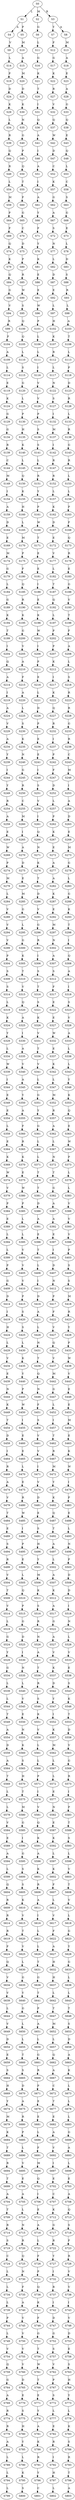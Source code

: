 strict digraph  {
	S0 -> S1 [ label = L ];
	S0 -> S2 [ label = M ];
	S0 -> S3 [ label = R ];
	S1 -> S4 [ label = A ];
	S1 -> S5 [ label = P ];
	S2 -> S6 [ label = G ];
	S3 -> S7 [ label = Y ];
	S3 -> S8 [ label = A ];
	S4 -> S9 [ label = V ];
	S5 -> S10 [ label = M ];
	S6 -> S11 [ label = L ];
	S7 -> S12 [ label = F ];
	S8 -> S13 [ label = M ];
	S9 -> S14 [ label = L ];
	S10 -> S15 [ label = A ];
	S11 -> S16 [ label = G ];
	S12 -> S17 [ label = G ];
	S13 -> S18 [ label = A ];
	S14 -> S19 [ label = P ];
	S15 -> S20 [ label = M ];
	S16 -> S21 [ label = K ];
	S17 -> S22 [ label = K ];
	S18 -> S23 [ label = E ];
	S19 -> S24 [ label = D ];
	S20 -> S25 [ label = D ];
	S21 -> S26 [ label = T ];
	S22 -> S27 [ label = R ];
	S23 -> S28 [ label = A ];
	S24 -> S29 [ label = K ];
	S25 -> S30 [ label = K ];
	S26 -> S31 [ label = I ];
	S27 -> S32 [ label = V ];
	S28 -> S33 [ label = G ];
	S29 -> S34 [ label = L ];
	S30 -> S35 [ label = N ];
	S31 -> S36 [ label = Q ];
	S32 -> S37 [ label = Q ];
	S33 -> S38 [ label = Q ];
	S34 -> S39 [ label = R ];
	S35 -> S40 [ label = G ];
	S36 -> S41 [ label = A ];
	S37 -> S42 [ label = W ];
	S38 -> S43 [ label = E ];
	S39 -> S44 [ label = Q ];
	S40 -> S45 [ label = P ];
	S41 -> S46 [ label = I ];
	S42 -> S47 [ label = D ];
	S43 -> S48 [ label = Q ];
	S44 -> S49 [ label = R ];
	S45 -> S50 [ label = Q ];
	S46 -> S51 [ label = A ];
	S47 -> S52 [ label = C ];
	S48 -> S53 [ label = L ];
	S49 -> S54 [ label = L ];
	S50 -> S55 [ label = T ];
	S51 -> S56 [ label = I ];
	S52 -> S57 [ label = K ];
	S53 -> S58 [ label = C ];
	S54 -> S59 [ label = M ];
	S55 -> S60 [ label = F ];
	S56 -> S61 [ label = A ];
	S57 -> S62 [ label = G ];
	S58 -> S63 [ label = S ];
	S59 -> S64 [ label = P ];
	S60 -> S65 [ label = G ];
	S61 -> S66 [ label = Y ];
	S62 -> S67 [ label = A ];
	S63 -> S68 [ label = G ];
	S64 -> S69 [ label = F ];
	S65 -> S70 [ label = C ];
	S66 -> S71 [ label = F ];
	S67 -> S72 [ label = S ];
	S68 -> S73 [ label = E ];
	S69 -> S74 [ label = Q ];
	S70 -> S75 [ label = D ];
	S71 -> S76 [ label = Y ];
	S72 -> S77 [ label = N ];
	S73 -> S78 [ label = L ];
	S74 -> S79 [ label = K ];
	S75 -> S80 [ label = P ];
	S76 -> S81 [ label = K ];
	S77 -> S82 [ label = L ];
	S78 -> S83 [ label = D ];
	S79 -> S84 [ label = Q ];
	S80 -> S85 [ label = R ];
	S81 -> S86 [ label = E ];
	S82 -> S87 [ label = D ];
	S83 -> S88 [ label = S ];
	S84 -> S89 [ label = G ];
	S85 -> S90 [ label = W ];
	S86 -> S91 [ label = E ];
	S87 -> S92 [ label = E ];
	S88 -> S93 [ label = R ];
	S89 -> S94 [ label = V ];
	S90 -> S95 [ label = S ];
	S91 -> S96 [ label = W ];
	S92 -> S97 [ label = L ];
	S93 -> S98 [ label = L ];
	S94 -> S99 [ label = R ];
	S95 -> S100 [ label = Q ];
	S96 -> S101 [ label = P ];
	S97 -> S102 [ label = H ];
	S98 -> S103 [ label = A ];
	S99 -> S104 [ label = F ];
	S100 -> S105 [ label = Q ];
	S101 -> S106 [ label = L ];
	S102 -> S107 [ label = K ];
	S103 -> S108 [ label = T ];
	S104 -> S109 [ label = A ];
	S105 -> S110 [ label = L ];
	S106 -> S111 [ label = L ];
	S107 -> S112 [ label = R ];
	S108 -> S113 [ label = L ];
	S109 -> S114 [ label = L ];
	S110 -> S115 [ label = S ];
	S111 -> S116 [ label = I ];
	S112 -> S117 [ label = L ];
	S113 -> S118 [ label = P ];
	S114 -> S119 [ label = E ];
	S115 -> S120 [ label = G ];
	S116 -> S121 [ label = V ];
	S117 -> S122 [ label = N ];
	S118 -> S123 [ label = D ];
	S119 -> S124 [ label = K ];
	S120 -> S125 [ label = L ];
	S121 -> S126 [ label = V ];
	S122 -> S127 [ label = S ];
	S123 -> S128 [ label = R ];
	S124 -> S129 [ label = G ];
	S125 -> S130 [ label = P ];
	S126 -> S131 [ label = P ];
	S127 -> S132 [ label = I ];
	S128 -> S133 [ label = L ];
	S129 -> S134 [ label = G ];
	S130 -> S135 [ label = H ];
	S131 -> S136 [ label = S ];
	S132 -> S137 [ label = M ];
	S133 -> S138 [ label = R ];
	S134 -> S139 [ label = R ];
	S135 -> S140 [ label = K ];
	S136 -> S141 [ label = S ];
	S137 -> S142 [ label = I ];
	S138 -> S143 [ label = G ];
	S139 -> S144 [ label = C ];
	S140 -> S145 [ label = L ];
	S141 -> S146 [ label = L ];
	S142 -> S147 [ label = R ];
	S143 -> S148 [ label = R ];
	S144 -> S149 [ label = M ];
	S145 -> S150 [ label = Q ];
	S146 -> S151 [ label = R ];
	S147 -> S152 [ label = R ];
	S148 -> S153 [ label = L ];
	S149 -> S154 [ label = I ];
	S150 -> S155 [ label = K ];
	S151 -> S156 [ label = Y ];
	S152 -> S157 [ label = L ];
	S153 -> S158 [ label = L ];
	S154 -> S159 [ label = A ];
	S155 -> S160 [ label = H ];
	S156 -> S161 [ label = P ];
	S157 -> S162 [ label = K ];
	S158 -> S163 [ label = P ];
	S159 -> S164 [ label = D ];
	S160 -> S165 [ label = L ];
	S161 -> S166 [ label = W ];
	S162 -> S167 [ label = D ];
	S163 -> S168 [ label = F ];
	S164 -> S169 [ label = E ];
	S165 -> S170 [ label = M ];
	S166 -> S171 [ label = T ];
	S167 -> S172 [ label = E ];
	S168 -> S173 [ label = Q ];
	S169 -> S174 [ label = M ];
	S170 -> S175 [ label = P ];
	S171 -> S176 [ label = E ];
	S172 -> S177 [ label = V ];
	S173 -> S178 [ label = R ];
	S174 -> S179 [ label = G ];
	S175 -> S180 [ label = F ];
	S176 -> S181 [ label = E ];
	S177 -> S182 [ label = L ];
	S178 -> S183 [ label = E ];
	S179 -> S184 [ label = L ];
	S180 -> S185 [ label = Q ];
	S181 -> S186 [ label = I ];
	S182 -> S187 [ label = T ];
	S183 -> S188 [ label = G ];
	S184 -> S189 [ label = G ];
	S185 -> S190 [ label = R ];
	S186 -> S191 [ label = E ];
	S187 -> S192 [ label = Q ];
	S188 -> S193 [ label = V ];
	S189 -> S194 [ label = K ];
	S190 -> S195 [ label = K ];
	S191 -> S196 [ label = K ];
	S192 -> S197 [ label = L ];
	S193 -> S198 [ label = T ];
	S194 -> S199 [ label = T ];
	S195 -> S200 [ label = G ];
	S196 -> S201 [ label = W ];
	S197 -> S202 [ label = P ];
	S198 -> S203 [ label = F ];
	S199 -> S204 [ label = I ];
	S200 -> S205 [ label = V ];
	S201 -> S206 [ label = I ];
	S202 -> S207 [ label = P ];
	S203 -> S208 [ label = A ];
	S204 -> S209 [ label = Q ];
	S205 -> S210 [ label = A ];
	S206 -> S211 [ label = P ];
	S207 -> S212 [ label = K ];
	S208 -> S213 [ label = L ];
	S209 -> S214 [ label = A ];
	S210 -> S215 [ label = F ];
	S211 -> S216 [ label = E ];
	S212 -> S217 [ label = I ];
	S213 -> S218 [ label = S ];
	S214 -> S219 [ label = I ];
	S215 -> S220 [ label = A ];
	S216 -> S221 [ label = L ];
	S217 -> S222 [ label = K ];
	S218 -> S223 [ label = R ];
	S219 -> S224 [ label = A ];
	S220 -> S225 [ label = L ];
	S221 -> S226 [ label = D ];
	S222 -> S227 [ label = Q ];
	S223 -> S228 [ label = R ];
	S224 -> S229 [ label = V ];
	S225 -> S230 [ label = S ];
	S226 -> S231 [ label = P ];
	S227 -> S232 [ label = R ];
	S228 -> S233 [ label = G ];
	S229 -> S234 [ label = A ];
	S230 -> S235 [ label = K ];
	S231 -> S236 [ label = E ];
	S232 -> S237 [ label = I ];
	S233 -> S238 [ label = R ];
	S234 -> S239 [ label = Y ];
	S235 -> S240 [ label = N ];
	S236 -> S241 [ label = E ];
	S237 -> S242 [ label = P ];
	S238 -> S243 [ label = C ];
	S239 -> S244 [ label = I ];
	S240 -> S245 [ label = G ];
	S241 -> S246 [ label = I ];
	S242 -> S247 [ label = F ];
	S243 -> S248 [ label = M ];
	S244 -> S249 [ label = Y ];
	S245 -> S250 [ label = R ];
	S246 -> S251 [ label = S ];
	S247 -> S252 [ label = D ];
	S248 -> S253 [ label = I ];
	S249 -> S254 [ label = R ];
	S250 -> S255 [ label = C ];
	S251 -> S256 [ label = V ];
	S252 -> S257 [ label = L ];
	S253 -> S258 [ label = A ];
	S254 -> S259 [ label = A ];
	S255 -> S260 [ label = M ];
	S256 -> S261 [ label = I ];
	S257 -> S262 [ label = P ];
	S258 -> S263 [ label = D ];
	S259 -> S264 [ label = E ];
	S260 -> S265 [ label = I ];
	S261 -> S266 [ label = Q ];
	S262 -> S267 [ label = K ];
	S263 -> S268 [ label = E ];
	S264 -> S269 [ label = W ];
	S265 -> S270 [ label = A ];
	S266 -> S271 [ label = N ];
	S267 -> S272 [ label = E ];
	S268 -> S273 [ label = M ];
	S269 -> S274 [ label = P ];
	S270 -> S275 [ label = D ];
	S271 -> S276 [ label = K ];
	S272 -> S277 [ label = A ];
	S273 -> S278 [ label = G ];
	S274 -> S279 [ label = M ];
	S275 -> S280 [ label = E ];
	S276 -> S281 [ label = T ];
	S277 -> S282 [ label = A ];
	S278 -> S283 [ label = L ];
	S279 -> S284 [ label = L ];
	S280 -> S285 [ label = M ];
	S281 -> S286 [ label = D ];
	S282 -> S287 [ label = K ];
	S283 -> S288 [ label = G ];
	S284 -> S289 [ label = V ];
	S285 -> S290 [ label = G ];
	S286 -> S291 [ label = V ];
	S287 -> S292 [ label = E ];
	S288 -> S293 [ label = K ];
	S289 -> S294 [ label = V ];
	S290 -> S295 [ label = L ];
	S291 -> S296 [ label = G ];
	S292 -> S297 [ label = M ];
	S293 -> S298 [ label = T ];
	S294 -> S299 [ label = V ];
	S295 -> S300 [ label = G ];
	S296 -> S301 [ label = R ];
	S297 -> S302 [ label = N ];
	S298 -> S303 [ label = I ];
	S299 -> S304 [ label = P ];
	S300 -> S305 [ label = K ];
	S301 -> S306 [ label = I ];
	S302 -> S307 [ label = A ];
	S303 -> S308 [ label = Q ];
	S304 -> S309 [ label = S ];
	S305 -> S310 [ label = T ];
	S306 -> S311 [ label = S ];
	S307 -> S312 [ label = S ];
	S308 -> S313 [ label = A ];
	S309 -> S314 [ label = S ];
	S310 -> S315 [ label = V ];
	S311 -> S316 [ label = T ];
	S312 -> S317 [ label = F ];
	S313 -> S318 [ label = I ];
	S314 -> S319 [ label = L ];
	S315 -> S320 [ label = Q ];
	S316 -> S321 [ label = S ];
	S317 -> S322 [ label = E ];
	S318 -> S323 [ label = S ];
	S319 -> S324 [ label = K ];
	S320 -> S325 [ label = A ];
	S321 -> S326 [ label = K ];
	S322 -> S327 [ label = E ];
	S323 -> S328 [ label = V ];
	S324 -> S329 [ label = Y ];
	S325 -> S330 [ label = I ];
	S326 -> S331 [ label = V ];
	S327 -> S332 [ label = W ];
	S328 -> S333 [ label = A ];
	S329 -> S334 [ label = L ];
	S330 -> S335 [ label = A ];
	S331 -> S336 [ label = T ];
	S332 -> S337 [ label = E ];
	S333 -> S338 [ label = L ];
	S334 -> S339 [ label = W ];
	S335 -> S340 [ label = V ];
	S336 -> S341 [ label = V ];
	S337 -> S342 [ label = K ];
	S338 -> S343 [ label = L ];
	S339 -> S344 [ label = I ];
	S340 -> S345 [ label = A ];
	S341 -> S346 [ label = L ];
	S342 -> S347 [ label = L ];
	S343 -> S348 [ label = Y ];
	S344 -> S349 [ label = E ];
	S345 -> S350 [ label = Y ];
	S346 -> S351 [ label = G ];
	S347 -> S352 [ label = M ];
	S348 -> S353 [ label = K ];
	S349 -> S354 [ label = E ];
	S350 -> S355 [ label = A ];
	S351 -> S356 [ label = Y ];
	S352 -> S357 [ label = R ];
	S353 -> S358 [ label = Q ];
	S354 -> S359 [ label = L ];
	S355 -> S360 [ label = F ];
	S356 -> S361 [ label = G ];
	S357 -> S362 [ label = A ];
	S358 -> S363 [ label = E ];
	S359 -> S364 [ label = E ];
	S360 -> S365 [ label = R ];
	S361 -> S366 [ label = L ];
	S362 -> S367 [ label = L ];
	S363 -> S368 [ label = W ];
	S364 -> S369 [ label = K ];
	S365 -> S370 [ label = K ];
	S366 -> S371 [ label = L ];
	S367 -> S372 [ label = N ];
	S368 -> S373 [ label = P ];
	S369 -> S374 [ label = W ];
	S370 -> S375 [ label = E ];
	S371 -> S376 [ label = T ];
	S372 -> S377 [ label = T ];
	S373 -> S378 [ label = L ];
	S374 -> S379 [ label = V ];
	S375 -> S380 [ label = W ];
	S376 -> S381 [ label = T ];
	S377 -> S382 [ label = G ];
	S378 -> S383 [ label = L ];
	S379 -> S384 [ label = P ];
	S380 -> S385 [ label = P ];
	S381 -> S386 [ label = D ];
	S382 -> S387 [ label = A ];
	S383 -> S388 [ label = V ];
	S384 -> S389 [ label = E ];
	S385 -> S390 [ label = L ];
	S386 -> S391 [ label = A ];
	S387 -> S392 [ label = A ];
	S388 -> S393 [ label = V ];
	S389 -> S394 [ label = L ];
	S390 -> S395 [ label = L ];
	S391 -> S396 [ label = E ];
	S392 -> S397 [ label = E ];
	S393 -> S398 [ label = V ];
	S394 -> S399 [ label = L ];
	S395 -> S400 [ label = V ];
	S396 -> S401 [ label = T ];
	S397 -> S402 [ label = I ];
	S398 -> S403 [ label = P ];
	S399 -> S404 [ label = P ];
	S400 -> S405 [ label = V ];
	S401 -> S406 [ label = L ];
	S402 -> S407 [ label = D ];
	S403 -> S408 [ label = S ];
	S404 -> S409 [ label = G ];
	S405 -> S410 [ label = V ];
	S406 -> S411 [ label = I ];
	S407 -> S412 [ label = N ];
	S408 -> S413 [ label = S ];
	S409 -> S414 [ label = D ];
	S410 -> S415 [ label = P ];
	S411 -> S416 [ label = D ];
	S412 -> S417 [ label = P ];
	S413 -> S418 [ label = M ];
	S414 -> S419 [ label = I ];
	S415 -> S420 [ label = S ];
	S416 -> S421 [ label = A ];
	S417 -> S422 [ label = F ];
	S418 -> S423 [ label = R ];
	S419 -> S424 [ label = H ];
	S420 -> S425 [ label = S ];
	S421 -> S426 [ label = L ];
	S422 -> S427 [ label = V ];
	S423 -> S428 [ label = Y ];
	S424 -> S429 [ label = L ];
	S425 -> S430 [ label = L ];
	S426 -> S431 [ label = N ];
	S427 -> S432 [ label = Q ];
	S428 -> S433 [ label = P ];
	S429 -> S434 [ label = V ];
	S430 -> S435 [ label = K ];
	S431 -> S436 [ label = T ];
	S432 -> S437 [ label = V ];
	S433 -> S438 [ label = W ];
	S434 -> S439 [ label = E ];
	S435 -> S440 [ label = Y ];
	S436 -> S441 [ label = Q ];
	S437 -> S442 [ label = M ];
	S438 -> S443 [ label = V ];
	S439 -> S444 [ label = N ];
	S440 -> S445 [ label = P ];
	S441 -> S446 [ label = N ];
	S442 -> S447 [ label = G ];
	S443 -> S448 [ label = E ];
	S444 -> S449 [ label = K ];
	S445 -> S450 [ label = W ];
	S446 -> S451 [ label = F ];
	S447 -> S452 [ label = L ];
	S448 -> S453 [ label = E ];
	S449 -> S454 [ label = T ];
	S450 -> S455 [ label = I ];
	S451 -> S456 [ label = S ];
	S452 -> S457 [ label = I ];
	S453 -> S458 [ label = M ];
	S454 -> S459 [ label = D ];
	S455 -> S460 [ label = E ];
	S456 -> S461 [ label = V ];
	S457 -> S462 [ label = T ];
	S458 -> S463 [ label = E ];
	S459 -> S464 [ label = I ];
	S460 -> S465 [ label = E ];
	S461 -> S466 [ label = V ];
	S462 -> S467 [ label = R ];
	S463 -> S468 [ label = K ];
	S464 -> S469 [ label = R ];
	S465 -> S470 [ label = L ];
	S466 -> S471 [ label = I ];
	S467 -> S472 [ label = M ];
	S468 -> S473 [ label = W ];
	S469 -> S474 [ label = A ];
	S470 -> S475 [ label = E ];
	S471 -> S476 [ label = V ];
	S472 -> S477 [ label = Y ];
	S473 -> S478 [ label = I ];
	S474 -> S479 [ label = V ];
	S475 -> S480 [ label = R ];
	S476 -> S481 [ label = D ];
	S477 -> S482 [ label = K ];
	S478 -> S483 [ label = P ];
	S479 -> S484 [ label = T ];
	S480 -> S485 [ label = W ];
	S481 -> S486 [ label = E ];
	S482 -> S487 [ label = Q ];
	S483 -> S488 [ label = E ];
	S484 -> S489 [ label = E ];
	S485 -> S490 [ label = I ];
	S486 -> S491 [ label = S ];
	S487 -> S492 [ label = T ];
	S488 -> S493 [ label = L ];
	S489 -> S494 [ label = S ];
	S490 -> S495 [ label = P ];
	S491 -> S496 [ label = H ];
	S492 -> S497 [ label = A ];
	S493 -> S498 [ label = N ];
	S494 -> S499 [ label = R ];
	S495 -> S500 [ label = E ];
	S496 -> S501 [ label = Y ];
	S497 -> S502 [ label = L ];
	S498 -> S503 [ label = P ];
	S499 -> S504 [ label = V ];
	S500 -> S505 [ label = L ];
	S501 -> S506 [ label = M ];
	S502 -> S507 [ label = A ];
	S503 -> S508 [ label = D ];
	S504 -> S509 [ label = T ];
	S505 -> S510 [ label = Q ];
	S506 -> S511 [ label = K ];
	S507 -> S512 [ label = K ];
	S508 -> S513 [ label = D ];
	S509 -> S514 [ label = V ];
	S510 -> S515 [ label = P ];
	S511 -> S516 [ label = S ];
	S512 -> S517 [ label = A ];
	S513 -> S518 [ label = I ];
	S514 -> S519 [ label = L ];
	S515 -> S520 [ label = G ];
	S516 -> S521 [ label = R ];
	S517 -> S522 [ label = G ];
	S518 -> S523 [ label = N ];
	S519 -> S524 [ label = G ];
	S520 -> S525 [ label = D ];
	S521 -> S526 [ label = N ];
	S522 -> S527 [ label = A ];
	S523 -> S528 [ label = L ];
	S524 -> S529 [ label = Y ];
	S525 -> S530 [ label = I ];
	S526 -> S531 [ label = A ];
	S527 -> S532 [ label = V ];
	S528 -> S533 [ label = V ];
	S529 -> S534 [ label = G ];
	S530 -> S535 [ label = N ];
	S531 -> S536 [ label = T ];
	S532 -> S537 [ label = K ];
	S533 -> S538 [ label = E ];
	S534 -> S539 [ label = L ];
	S535 -> S540 [ label = L ];
	S536 -> S541 [ label = R ];
	S537 -> S542 [ label = D ];
	S538 -> S543 [ label = S ];
	S539 -> S544 [ label = L ];
	S540 -> S545 [ label = V ];
	S541 -> S546 [ label = S ];
	S542 -> S547 [ label = Y ];
	S543 -> S548 [ label = K ];
	S544 -> S549 [ label = T ];
	S545 -> S550 [ label = E ];
	S546 -> S551 [ label = K ];
	S547 -> S552 [ label = I ];
	S548 -> S553 [ label = T ];
	S549 -> S554 [ label = A ];
	S550 -> S555 [ label = N ];
	S551 -> S556 [ label = V ];
	S552 -> S557 [ label = K ];
	S553 -> S558 [ label = D ];
	S554 -> S559 [ label = D ];
	S555 -> S560 [ label = K ];
	S556 -> S561 [ label = L ];
	S557 -> S562 [ label = M ];
	S558 -> S563 [ label = V ];
	S559 -> S564 [ label = A ];
	S560 -> S565 [ label = S ];
	S561 -> S566 [ label = L ];
	S562 -> S567 [ label = L ];
	S563 -> S568 [ label = G ];
	S564 -> S569 [ label = T ];
	S565 -> S570 [ label = H ];
	S566 -> S571 [ label = P ];
	S567 -> S572 [ label = L ];
	S568 -> S573 [ label = R ];
	S569 -> S574 [ label = L ];
	S570 -> S575 [ label = T ];
	S571 -> S576 [ label = I ];
	S572 -> S577 [ label = E ];
	S573 -> S578 [ label = I ];
	S574 -> S579 [ label = L ];
	S575 -> S580 [ label = M ];
	S576 -> S581 [ label = V ];
	S577 -> S582 [ label = N ];
	S578 -> S583 [ label = P ];
	S579 -> S584 [ label = V ];
	S580 -> S585 [ label = G ];
	S581 -> S586 [ label = Q ];
	S582 -> S587 [ label = E ];
	S583 -> S588 [ label = T ];
	S584 -> S589 [ label = E ];
	S585 -> S590 [ label = I ];
	S586 -> S591 [ label = K ];
	S587 -> S592 [ label = K ];
	S588 -> S593 [ label = S ];
	S589 -> S594 [ label = A ];
	S590 -> S595 [ label = G ];
	S591 -> S596 [ label = A ];
	S592 -> S597 [ label = L ];
	S593 -> S598 [ label = L ];
	S594 -> S599 [ label = L ];
	S595 -> S600 [ label = S ];
	S596 -> S601 [ label = K ];
	S597 -> S602 [ label = K ];
	S598 -> S603 [ label = V ];
	S599 -> S604 [ label = Q ];
	S600 -> S605 [ label = S ];
	S601 -> S606 [ label = R ];
	S602 -> S607 [ label = F ];
	S603 -> S608 [ label = T ];
	S604 -> S609 [ label = R ];
	S605 -> S610 [ label = K ];
	S606 -> S611 [ label = A ];
	S607 -> S612 [ label = L ];
	S608 -> S613 [ label = V ];
	S609 -> S614 [ label = R ];
	S610 -> S615 [ label = V ];
	S611 -> S616 [ label = I ];
	S612 -> S617 [ label = V ];
	S613 -> S618 [ label = L ];
	S614 -> S619 [ label = R ];
	S615 -> S620 [ label = T ];
	S616 -> S621 [ label = L ];
	S617 -> S622 [ label = F ];
	S618 -> S623 [ label = G ];
	S619 -> S624 [ label = F ];
	S620 -> S625 [ label = V ];
	S621 -> S626 [ label = L ];
	S622 -> S627 [ label = A ];
	S623 -> S628 [ label = Y ];
	S624 -> S629 [ label = Q ];
	S625 -> S630 [ label = L ];
	S626 -> S631 [ label = T ];
	S627 -> S632 [ label = H ];
	S628 -> S633 [ label = G ];
	S629 -> S634 [ label = V ];
	S630 -> S635 [ label = G ];
	S631 -> S636 [ label = G ];
	S632 -> S637 [ label = H ];
	S633 -> S638 [ label = L ];
	S634 -> S639 [ label = V ];
	S635 -> S640 [ label = Y ];
	S636 -> S641 [ label = T ];
	S637 -> S642 [ label = L ];
	S638 -> S643 [ label = L ];
	S639 -> S644 [ label = L ];
	S640 -> S645 [ label = G ];
	S641 -> S646 [ label = P ];
	S642 -> S647 [ label = T ];
	S643 -> S648 [ label = T ];
	S644 -> S649 [ label = V ];
	S645 -> S650 [ label = L ];
	S646 -> S651 [ label = A ];
	S647 -> S652 [ label = M ];
	S648 -> S653 [ label = S ];
	S649 -> S654 [ label = D ];
	S650 -> S655 [ label = L ];
	S651 -> S656 [ label = L ];
	S652 -> S657 [ label = L ];
	S653 -> S658 [ label = D ];
	S654 -> S659 [ label = E ];
	S655 -> S660 [ label = T ];
	S656 -> S661 [ label = G ];
	S657 -> S662 [ label = Q ];
	S658 -> S663 [ label = A ];
	S659 -> S664 [ label = S ];
	S660 -> S665 [ label = S ];
	S661 -> S666 [ label = R ];
	S662 -> S667 [ label = A ];
	S663 -> S668 [ label = K ];
	S664 -> S669 [ label = H ];
	S665 -> S670 [ label = D ];
	S666 -> S671 [ label = P ];
	S667 -> S672 [ label = C ];
	S668 -> S673 [ label = L ];
	S669 -> S674 [ label = Y ];
	S670 -> S675 [ label = A ];
	S671 -> S676 [ label = E ];
	S672 -> S677 [ label = T ];
	S673 -> S678 [ label = L ];
	S674 -> S679 [ label = M ];
	S675 -> S680 [ label = R ];
	S676 -> S681 [ label = E ];
	S677 -> S682 [ label = E ];
	S678 -> S683 [ label = L ];
	S679 -> S684 [ label = K ];
	S680 -> S685 [ label = P ];
	S681 -> S686 [ label = L ];
	S682 -> S687 [ label = A ];
	S683 -> S688 [ label = G ];
	S684 -> S689 [ label = T ];
	S685 -> S690 [ label = L ];
	S686 -> S691 [ label = F ];
	S687 -> S692 [ label = V ];
	S688 -> S693 [ label = A ];
	S689 -> S694 [ label = R ];
	S690 -> S695 [ label = V ];
	S691 -> S696 [ label = M ];
	S692 -> S697 [ label = I ];
	S693 -> S698 [ label = L ];
	S694 -> S699 [ label = T ];
	S695 -> S700 [ label = E ];
	S696 -> S701 [ label = Q ];
	S697 -> S702 [ label = E ];
	S698 -> S703 [ label = E ];
	S699 -> S704 [ label = A ];
	S700 -> S705 [ label = A ];
	S701 -> S706 [ label = I ];
	S702 -> S707 [ label = C ];
	S703 -> S708 [ label = A ];
	S704 -> S709 [ label = T ];
	S705 -> S710 [ label = L ];
	S706 -> S711 [ label = E ];
	S707 -> S712 [ label = K ];
	S708 -> S713 [ label = Q ];
	S709 -> S714 [ label = R ];
	S710 -> S715 [ label = N ];
	S711 -> S716 [ label = A ];
	S712 -> S717 [ label = G ];
	S713 -> S718 [ label = S ];
	S714 -> S719 [ label = S ];
	S715 -> S720 [ label = R ];
	S716 -> S721 [ label = L ];
	S717 -> S722 [ label = R ];
	S718 -> S723 [ label = F ];
	S719 -> S724 [ label = C ];
	S720 -> S725 [ label = Q ];
	S721 -> S726 [ label = F ];
	S722 -> S727 [ label = Y ];
	S723 -> S728 [ label = R ];
	S724 -> S729 [ label = L ];
	S725 -> S730 [ label = N ];
	S726 -> S731 [ label = P ];
	S727 -> S732 [ label = I ];
	S728 -> S733 [ label = V ];
	S729 -> S734 [ label = L ];
	S730 -> S735 [ label = F ];
	S731 -> S736 [ label = Q ];
	S732 -> S737 [ label = R ];
	S733 -> S738 [ label = V ];
	S734 -> S739 [ label = L ];
	S735 -> S740 [ label = A ];
	S736 -> S741 [ label = K ];
	S737 -> S742 [ label = I ];
	S738 -> S743 [ label = I ];
	S739 -> S744 [ label = P ];
	S740 -> S745 [ label = V ];
	S741 -> S746 [ label = F ];
	S742 -> S747 [ label = D ];
	S743 -> S748 [ label = V ];
	S744 -> S749 [ label = L ];
	S745 -> S750 [ label = V ];
	S746 -> S751 [ label = G ];
	S747 -> S752 [ label = G ];
	S748 -> S753 [ label = D ];
	S749 -> S754 [ label = V ];
	S750 -> S755 [ label = V ];
	S751 -> S756 [ label = T ];
	S752 -> S757 [ label = S ];
	S753 -> S758 [ label = E ];
	S754 -> S759 [ label = Q ];
	S755 -> S760 [ label = V ];
	S756 -> S761 [ label = W ];
	S757 -> S762 [ label = V ];
	S758 -> S763 [ label = S ];
	S759 -> S764 [ label = G ];
	S760 -> S765 [ label = D ];
	S761 -> S766 [ label = T ];
	S762 -> S767 [ label = P ];
	S763 -> S768 [ label = H ];
	S764 -> S769 [ label = A ];
	S765 -> S770 [ label = E ];
	S766 -> S771 [ label = E ];
	S767 -> S772 [ label = S ];
	S768 -> S773 [ label = Y ];
	S769 -> S774 [ label = R ];
	S770 -> S775 [ label = S ];
	S771 -> S776 [ label = Y ];
	S772 -> S777 [ label = L ];
	S773 -> S778 [ label = L ];
	S774 -> S779 [ label = R ];
	S775 -> S780 [ label = H ];
	S776 -> S781 [ label = A ];
	S777 -> S782 [ label = E ];
	S778 -> S783 [ label = K ];
	S779 -> S784 [ label = A ];
	S780 -> S785 [ label = Y ];
	S781 -> S786 [ label = K ];
	S782 -> S787 [ label = R ];
	S783 -> S788 [ label = S ];
	S784 -> S789 [ label = L ];
	S785 -> S790 [ label = L ];
	S786 -> S791 [ label = R ];
	S787 -> S792 [ label = I ];
	S788 -> S793 [ label = R ];
	S789 -> S794 [ label = L ];
	S790 -> S795 [ label = K ];
	S791 -> S796 [ label = Y ];
	S792 -> S797 [ label = H ];
	S793 -> S798 [ label = T ];
	S794 -> S799 [ label = L ];
	S795 -> S800 [ label = S ];
	S796 -> S801 [ label = C ];
	S797 -> S802 [ label = L ];
	S798 -> S803 [ label = A ];
}
